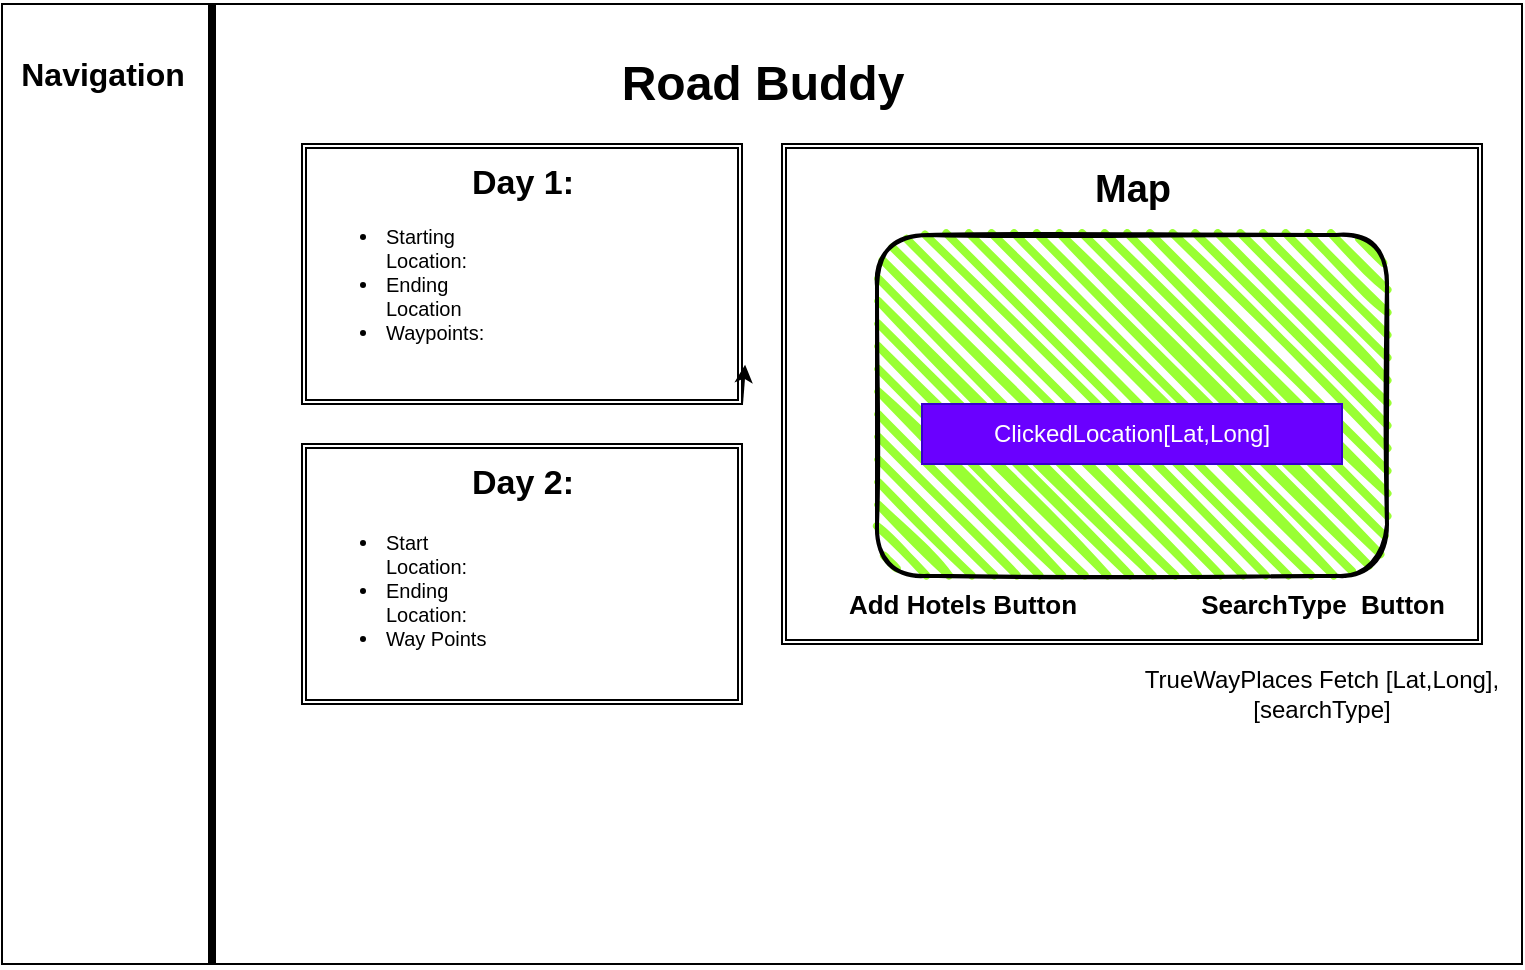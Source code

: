 <mxfile>
    <diagram id="Nc2F03LCoHx2OpUqe3a3" name="Page-1">
        <mxGraphModel dx="804" dy="595" grid="1" gridSize="10" guides="1" tooltips="1" connect="1" arrows="1" fold="1" page="1" pageScale="1" pageWidth="850" pageHeight="1100" math="0" shadow="0">
            <root>
                <mxCell id="0"/>
                <mxCell id="1" parent="0"/>
                <mxCell id="2" value="" style="rounded=0;whiteSpace=wrap;html=1;" parent="1" vertex="1">
                    <mxGeometry x="20" y="20" width="760" height="480" as="geometry"/>
                </mxCell>
                <mxCell id="3" value="Road Buddy" style="text;strokeColor=none;fillColor=none;html=1;fontSize=24;fontStyle=1;verticalAlign=middle;align=center;" parent="1" vertex="1">
                    <mxGeometry x="350" y="40" width="100" height="40" as="geometry"/>
                </mxCell>
                <mxCell id="7" value="" style="group" parent="1" vertex="1" connectable="0">
                    <mxGeometry x="410" y="90" width="350" height="250" as="geometry"/>
                </mxCell>
                <mxCell id="4" value="" style="shape=ext;double=1;rounded=0;whiteSpace=wrap;html=1;" parent="7" vertex="1">
                    <mxGeometry width="350" height="250.0" as="geometry"/>
                </mxCell>
                <mxCell id="5" value="" style="rounded=1;whiteSpace=wrap;html=1;strokeWidth=2;fillWeight=4;hachureGap=8;hachureAngle=45;fillColor=#99FF33;sketch=1;" parent="7" vertex="1">
                    <mxGeometry x="47.5" y="45.455" width="255" height="170.455" as="geometry"/>
                </mxCell>
                <mxCell id="6" value="Map" style="text;strokeColor=none;fillColor=none;html=1;fontSize=19;fontStyle=1;verticalAlign=middle;align=center;" parent="7" vertex="1">
                    <mxGeometry x="125" width="100" height="45.455" as="geometry"/>
                </mxCell>
                <mxCell id="10" value="SearchType&amp;nbsp; Button" style="text;strokeColor=none;fillColor=none;html=1;fontSize=13;fontStyle=1;verticalAlign=middle;align=center;" parent="7" vertex="1">
                    <mxGeometry x="220" y="210" width="100" height="40" as="geometry"/>
                </mxCell>
                <mxCell id="26" value="Add Hotels Button" style="text;strokeColor=none;fillColor=none;html=1;fontSize=13;fontStyle=1;verticalAlign=middle;align=center;" parent="7" vertex="1">
                    <mxGeometry x="40" y="210" width="100" height="40" as="geometry"/>
                </mxCell>
                <mxCell id="27" value="ClickedLocation[Lat,Long]" style="text;html=1;strokeColor=#3700CC;fillColor=#6a00ff;align=center;verticalAlign=middle;whiteSpace=wrap;rounded=0;fontColor=#ffffff;" vertex="1" parent="7">
                    <mxGeometry x="70" y="130" width="210" height="30" as="geometry"/>
                </mxCell>
                <mxCell id="15" value="" style="group" parent="1" vertex="1" connectable="0">
                    <mxGeometry x="170" y="90" width="220" height="130" as="geometry"/>
                </mxCell>
                <mxCell id="11" value="" style="shape=ext;double=1;rounded=0;whiteSpace=wrap;html=1;fontSize=13;" parent="15" vertex="1">
                    <mxGeometry width="220" height="130" as="geometry"/>
                </mxCell>
                <mxCell id="12" value="Day 1:" style="text;strokeColor=none;fillColor=none;html=1;fontSize=17;fontStyle=1;verticalAlign=middle;align=center;" parent="15" vertex="1">
                    <mxGeometry x="60" width="100" height="40" as="geometry"/>
                </mxCell>
                <mxCell id="13" value="&lt;ul style=&quot;font-size: 10px;&quot;&gt;&lt;li style=&quot;font-size: 10px;&quot;&gt;Starting Location:&lt;/li&gt;&lt;li style=&quot;font-size: 10px;&quot;&gt;Ending Location&lt;/li&gt;&lt;li style=&quot;font-size: 10px;&quot;&gt;Waypoints:&lt;/li&gt;&lt;/ul&gt;" style="text;strokeColor=none;fillColor=none;html=1;whiteSpace=wrap;verticalAlign=middle;overflow=hidden;fontSize=10;" parent="15" vertex="1">
                    <mxGeometry y="10" width="100" height="120" as="geometry"/>
                </mxCell>
                <mxCell id="14" style="edgeStyle=none;html=1;exitX=1;exitY=1;exitDx=0;exitDy=0;entryX=1.007;entryY=0.849;entryDx=0;entryDy=0;entryPerimeter=0;fontSize=10;" parent="15" source="11" target="11" edge="1">
                    <mxGeometry relative="1" as="geometry"/>
                </mxCell>
                <mxCell id="16" value="" style="shape=ext;double=1;rounded=0;whiteSpace=wrap;html=1;fontSize=13;" parent="1" vertex="1">
                    <mxGeometry x="170" y="240" width="220" height="130" as="geometry"/>
                </mxCell>
                <mxCell id="19" value="&lt;ul&gt;&lt;li&gt;Start Location:&lt;/li&gt;&lt;li&gt;Ending Location:&lt;/li&gt;&lt;li&gt;Way Points&lt;/li&gt;&lt;/ul&gt;" style="text;strokeColor=none;fillColor=none;html=1;whiteSpace=wrap;verticalAlign=middle;overflow=hidden;fontSize=10;" parent="1" vertex="1">
                    <mxGeometry x="170" y="255" width="100" height="115" as="geometry"/>
                </mxCell>
                <mxCell id="20" value="Day 2:" style="text;strokeColor=none;fillColor=none;html=1;fontSize=17;fontStyle=1;verticalAlign=middle;align=center;" parent="1" vertex="1">
                    <mxGeometry x="230" y="240" width="100" height="40" as="geometry"/>
                </mxCell>
                <mxCell id="24" value="" style="line;strokeWidth=4;direction=south;html=1;perimeter=backbonePerimeter;points=[];outlineConnect=0;fontSize=10;fillColor=#99FF33;" parent="1" vertex="1">
                    <mxGeometry x="120" y="20" width="10" height="480" as="geometry"/>
                </mxCell>
                <mxCell id="25" value="Navigation" style="text;strokeColor=none;fillColor=none;html=1;fontSize=16;fontStyle=1;verticalAlign=middle;align=center;" parent="1" vertex="1">
                    <mxGeometry x="20" y="40" width="100" height="30" as="geometry"/>
                </mxCell>
                <mxCell id="31" value="TrueWayPlaces Fetch [Lat,Long], [searchType]" style="text;html=1;strokeColor=none;fillColor=none;align=center;verticalAlign=middle;whiteSpace=wrap;rounded=0;" vertex="1" parent="1">
                    <mxGeometry x="580" y="350" width="200" height="30" as="geometry"/>
                </mxCell>
            </root>
        </mxGraphModel>
    </diagram>
</mxfile>